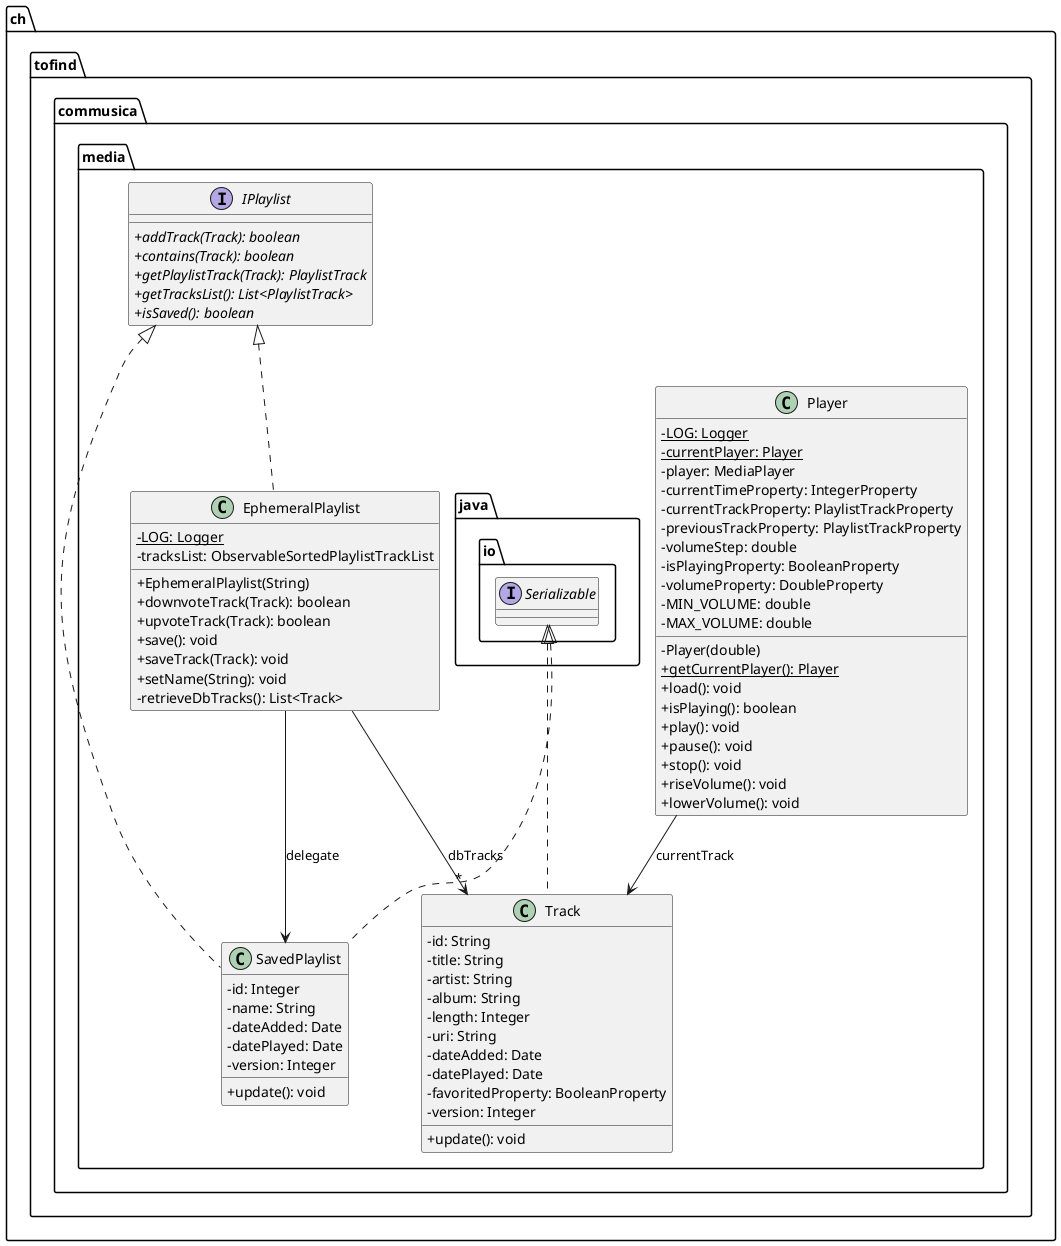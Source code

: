 @startuml

    skinparam classAttributeIconSize 0

    namespace ch.tofind.commusica.media {

        interface IPlaylist {
            {abstract} +addTrack(Track): boolean
            {abstract} +contains(Track): boolean
            {abstract} +getPlaylistTrack(Track): PlaylistTrack
            {abstract} +getTracksList(): List<PlaylistTrack>
            {abstract} +isSaved(): boolean
        }

        class SavedPlaylist {
            -id: Integer
            -name: String
            -dateAdded: Date
            -datePlayed: Date
            -version: Integer
            +update(): void
        }

        class EphemeralPlaylist {
            {static} -LOG: Logger
            -tracksList: ObservableSortedPlaylistTrackList
            +EphemeralPlaylist(String)
            +downvoteTrack(Track): boolean
            +upvoteTrack(Track): boolean
            +save(): void
            +saveTrack(Track): void
            +setName(String): void
            -retrieveDbTracks(): List<Track>
        }

        class Track {
            -id: String
            -title: String
            -artist: String
            -album: String
            -length: Integer
            -uri: String
            -dateAdded: Date
            -datePlayed: Date
            -favoritedProperty: BooleanProperty
            -version: Integer
            +update(): void
        }

        class Player {
            {static} -LOG: Logger
            {static} -currentPlayer: Player
            -player: MediaPlayer
            -currentTimeProperty: IntegerProperty
            -currentTrackProperty: PlaylistTrackProperty
            -previousTrackProperty: PlaylistTrackProperty
            -volumeStep: double
            -isPlayingProperty: BooleanProperty
            -volumeProperty: DoubleProperty
            -MIN_VOLUME: double
            -MAX_VOLUME: double
            -Player(double)
            {static} +getCurrentPlayer(): Player
            +load(): void
            +isPlaying(): boolean
            +play(): void
            +pause(): void
            +stop(): void
            +riseVolume(): void
            +lowerVolume(): void
        }

        interface java.io.Serializable
        java.io.Serializable <|.. SavedPlaylist

        IPlaylist <|.. SavedPlaylist

        IPlaylist <|.. EphemeralPlaylist

        java.io.Serializable <|.. Track

        EphemeralPlaylist --> "*" Track: dbTracks

        EphemeralPlaylist --> SavedPlaylist: delegate

        Player --> Track: currentTrack

    }

@enduml
